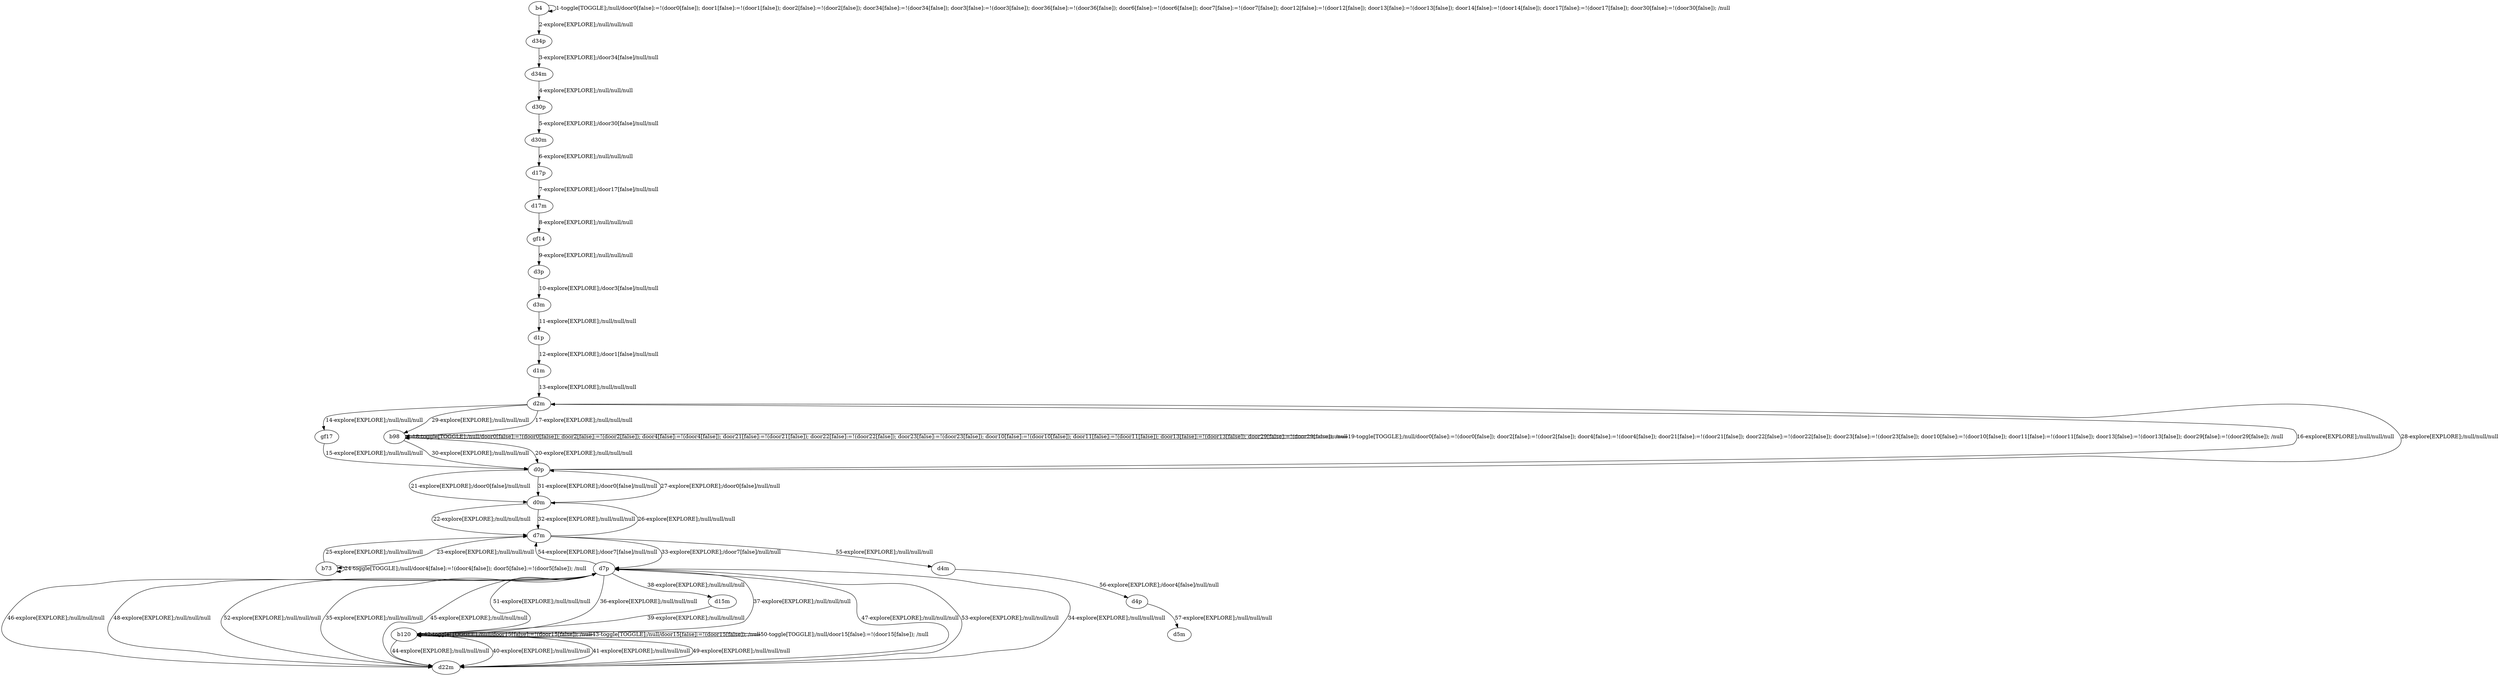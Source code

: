 # Total number of goals covered by this test: 1
# d4p --> d5m

digraph g {
"b4" -> "b4" [label = "1-toggle[TOGGLE];/null/door0[false]:=!(door0[false]); door1[false]:=!(door1[false]); door2[false]:=!(door2[false]); door34[false]:=!(door34[false]); door3[false]:=!(door3[false]); door36[false]:=!(door36[false]); door6[false]:=!(door6[false]); door7[false]:=!(door7[false]); door12[false]:=!(door12[false]); door13[false]:=!(door13[false]); door14[false]:=!(door14[false]); door17[false]:=!(door17[false]); door30[false]:=!(door30[false]); /null"];
"b4" -> "d34p" [label = "2-explore[EXPLORE];/null/null/null"];
"d34p" -> "d34m" [label = "3-explore[EXPLORE];/door34[false]/null/null"];
"d34m" -> "d30p" [label = "4-explore[EXPLORE];/null/null/null"];
"d30p" -> "d30m" [label = "5-explore[EXPLORE];/door30[false]/null/null"];
"d30m" -> "d17p" [label = "6-explore[EXPLORE];/null/null/null"];
"d17p" -> "d17m" [label = "7-explore[EXPLORE];/door17[false]/null/null"];
"d17m" -> "gf14" [label = "8-explore[EXPLORE];/null/null/null"];
"gf14" -> "d3p" [label = "9-explore[EXPLORE];/null/null/null"];
"d3p" -> "d3m" [label = "10-explore[EXPLORE];/door3[false]/null/null"];
"d3m" -> "d1p" [label = "11-explore[EXPLORE];/null/null/null"];
"d1p" -> "d1m" [label = "12-explore[EXPLORE];/door1[false]/null/null"];
"d1m" -> "d2m" [label = "13-explore[EXPLORE];/null/null/null"];
"d2m" -> "gf17" [label = "14-explore[EXPLORE];/null/null/null"];
"gf17" -> "d0p" [label = "15-explore[EXPLORE];/null/null/null"];
"d0p" -> "d2m" [label = "16-explore[EXPLORE];/null/null/null"];
"d2m" -> "b98" [label = "17-explore[EXPLORE];/null/null/null"];
"b98" -> "b98" [label = "18-toggle[TOGGLE];/null/door0[false]:=!(door0[false]); door2[false]:=!(door2[false]); door4[false]:=!(door4[false]); door21[false]:=!(door21[false]); door22[false]:=!(door22[false]); door23[false]:=!(door23[false]); door10[false]:=!(door10[false]); door11[false]:=!(door11[false]); door13[false]:=!(door13[false]); door29[false]:=!(door29[false]); /null"];
"b98" -> "b98" [label = "19-toggle[TOGGLE];/null/door0[false]:=!(door0[false]); door2[false]:=!(door2[false]); door4[false]:=!(door4[false]); door21[false]:=!(door21[false]); door22[false]:=!(door22[false]); door23[false]:=!(door23[false]); door10[false]:=!(door10[false]); door11[false]:=!(door11[false]); door13[false]:=!(door13[false]); door29[false]:=!(door29[false]); /null"];
"b98" -> "d0p" [label = "20-explore[EXPLORE];/null/null/null"];
"d0p" -> "d0m" [label = "21-explore[EXPLORE];/door0[false]/null/null"];
"d0m" -> "d7m" [label = "22-explore[EXPLORE];/null/null/null"];
"d7m" -> "b73" [label = "23-explore[EXPLORE];/null/null/null"];
"b73" -> "b73" [label = "24-toggle[TOGGLE];/null/door4[false]:=!(door4[false]); door5[false]:=!(door5[false]); /null"];
"b73" -> "d7m" [label = "25-explore[EXPLORE];/null/null/null"];
"d7m" -> "d0m" [label = "26-explore[EXPLORE];/null/null/null"];
"d0m" -> "d0p" [label = "27-explore[EXPLORE];/door0[false]/null/null"];
"d0p" -> "d2m" [label = "28-explore[EXPLORE];/null/null/null"];
"d2m" -> "b98" [label = "29-explore[EXPLORE];/null/null/null"];
"b98" -> "d0p" [label = "30-explore[EXPLORE];/null/null/null"];
"d0p" -> "d0m" [label = "31-explore[EXPLORE];/door0[false]/null/null"];
"d0m" -> "d7m" [label = "32-explore[EXPLORE];/null/null/null"];
"d7m" -> "d7p" [label = "33-explore[EXPLORE];/door7[false]/null/null"];
"d7p" -> "d22m" [label = "34-explore[EXPLORE];/null/null/null"];
"d22m" -> "d7p" [label = "35-explore[EXPLORE];/null/null/null"];
"d7p" -> "b120" [label = "36-explore[EXPLORE];/null/null/null"];
"b120" -> "d7p" [label = "37-explore[EXPLORE];/null/null/null"];
"d7p" -> "d15m" [label = "38-explore[EXPLORE];/null/null/null"];
"d15m" -> "b120" [label = "39-explore[EXPLORE];/null/null/null"];
"b120" -> "d22m" [label = "40-explore[EXPLORE];/null/null/null"];
"d22m" -> "b120" [label = "41-explore[EXPLORE];/null/null/null"];
"b120" -> "b120" [label = "42-toggle[TOGGLE];/null/door15[false]:=!(door15[false]); /null"];
"b120" -> "b120" [label = "43-toggle[TOGGLE];/null/door15[false]:=!(door15[false]); /null"];
"b120" -> "d22m" [label = "44-explore[EXPLORE];/null/null/null"];
"d22m" -> "d7p" [label = "45-explore[EXPLORE];/null/null/null"];
"d7p" -> "d22m" [label = "46-explore[EXPLORE];/null/null/null"];
"d22m" -> "d7p" [label = "47-explore[EXPLORE];/null/null/null"];
"d7p" -> "d22m" [label = "48-explore[EXPLORE];/null/null/null"];
"d22m" -> "b120" [label = "49-explore[EXPLORE];/null/null/null"];
"b120" -> "b120" [label = "50-toggle[TOGGLE];/null/door15[false]:=!(door15[false]); /null"];
"b120" -> "d7p" [label = "51-explore[EXPLORE];/null/null/null"];
"d7p" -> "d22m" [label = "52-explore[EXPLORE];/null/null/null"];
"d22m" -> "d7p" [label = "53-explore[EXPLORE];/null/null/null"];
"d7p" -> "d7m" [label = "54-explore[EXPLORE];/door7[false]/null/null"];
"d7m" -> "d4m" [label = "55-explore[EXPLORE];/null/null/null"];
"d4m" -> "d4p" [label = "56-explore[EXPLORE];/door4[false]/null/null"];
"d4p" -> "d5m" [label = "57-explore[EXPLORE];/null/null/null"];
}